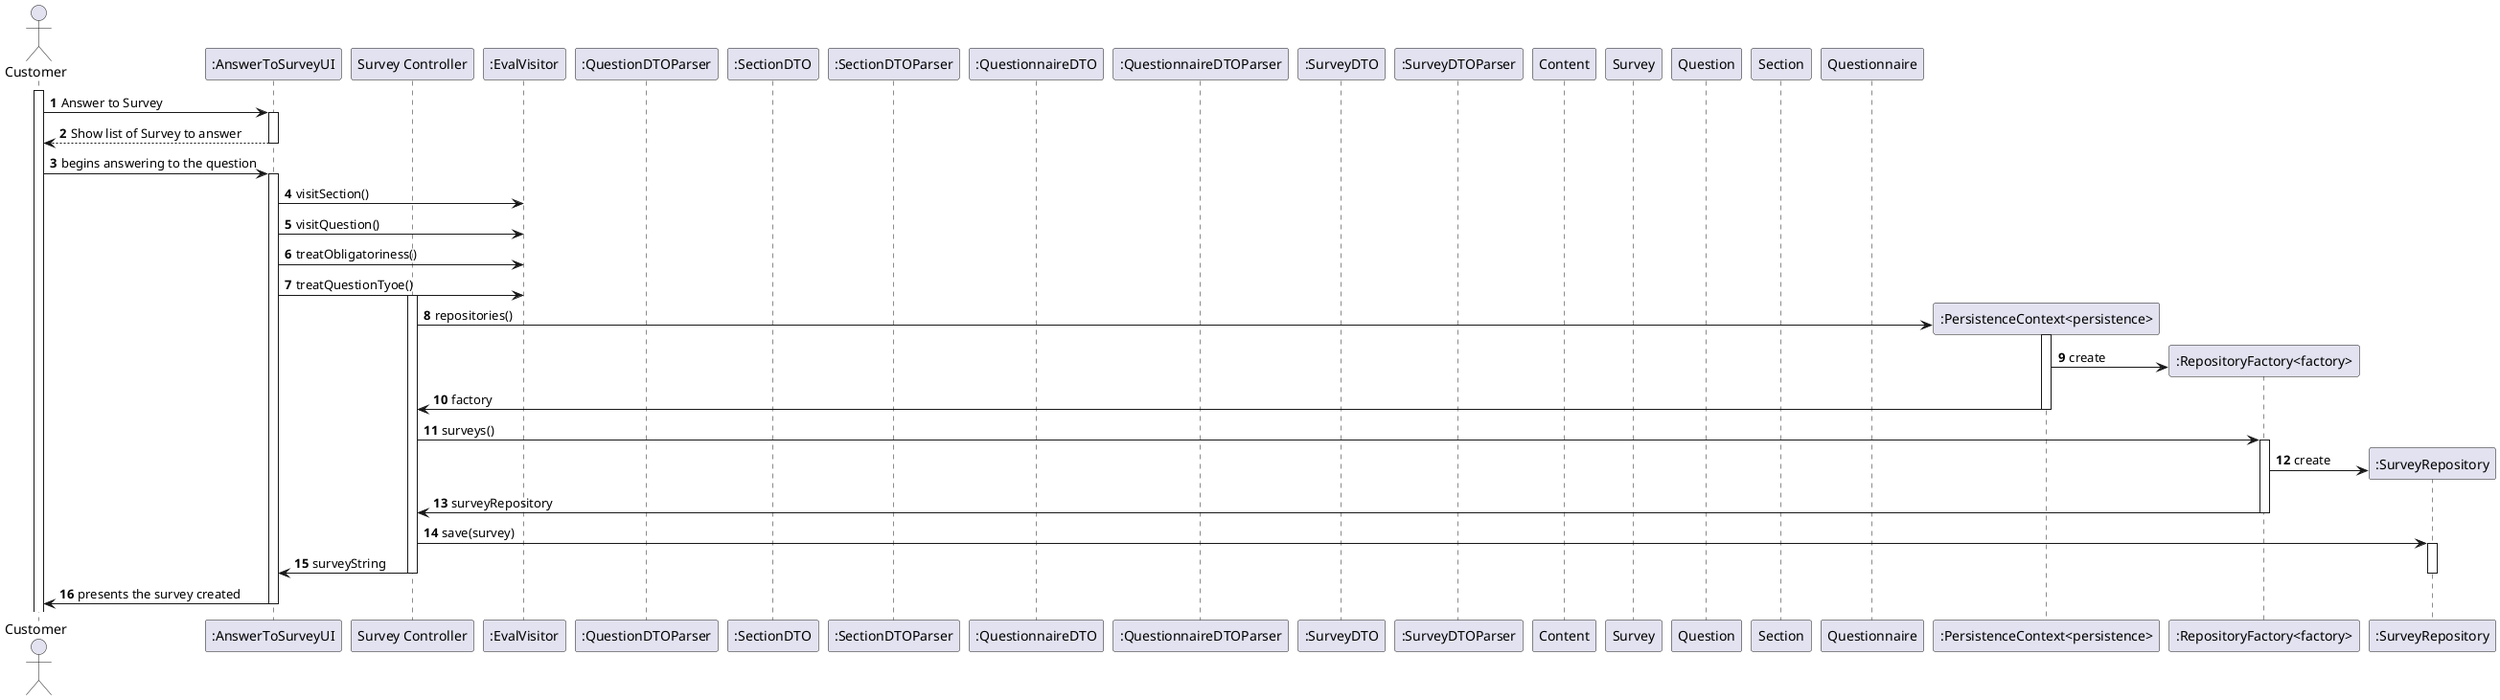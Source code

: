 @startuml
autonumber
actor "Customer" as MEDLT
participant ":AnswerToSurveyUI" as SYS
participant "Survey Controller" as CTRL
participant ":EvalVisitor" as EVAL
participant ":QuestionDTOParser" as QDTOP
participant ":SectionDTO" as SDTO
participant ":SectionDTOParser" as SDTOP
participant ":QuestionnaireDTO" as QTDTO
participant ":QuestionnaireDTOParser" as QTDTOP
participant ":SurveyDTO" as SURDTO
participant ":SurveyDTOParser" as SURDTOP
participant "Content" as CONTENT
participant "Survey" as SUR
participant "Question" as QUESTION
participant "Section" as SECTION
participant "Questionnaire" as QUESTIONNAIRE
participant ":PersistenceContext<persistence>" as PC
participant ":RepositoryFactory<factory>" as RF
participant ":SurveyRepository" as CR



activate MEDLT
MEDLT-> SYS : Answer to Survey

activate SYS
SYS --> MEDLT : Show list of Survey to answer

deactivate SYS


MEDLT-> SYS : begins answering to the question
activate SYS

SYS->EVAL : visitSection()

SYS->EVAL : visitQuestion()

SYS->EVAL : treatObligatoriness()

SYS->EVAL : treatQuestionTyoe()



activate CTRL


CTRL-> PC**: repositories()
activate PC
PC-> RF**: create
PC-> CTRL: factory
deactivate PC

CTRL-> RF: surveys()
activate RF
RF->CR**: create

RF->CTRL: surveyRepository
deactivate RF

CTRL->CR: save(survey)
activate CR

CTRL->SYS:surveyString
deactivate CR
deactivate CTRL

deactivate PC







deactivate CTRL
SYS -> MEDLT : presents the survey created
deactivate SYS
@enduml